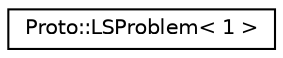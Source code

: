 digraph "Graphical Class Hierarchy"
{
  edge [fontname="Helvetica",fontsize="10",labelfontname="Helvetica",labelfontsize="10"];
  node [fontname="Helvetica",fontsize="10",shape=record];
  rankdir="LR";
  Node0 [label="Proto::LSProblem\< 1 \>",height=0.2,width=0.4,color="black", fillcolor="white", style="filled",URL="$classProto_1_1LSProblem_3_011_01_4.html"];
}
